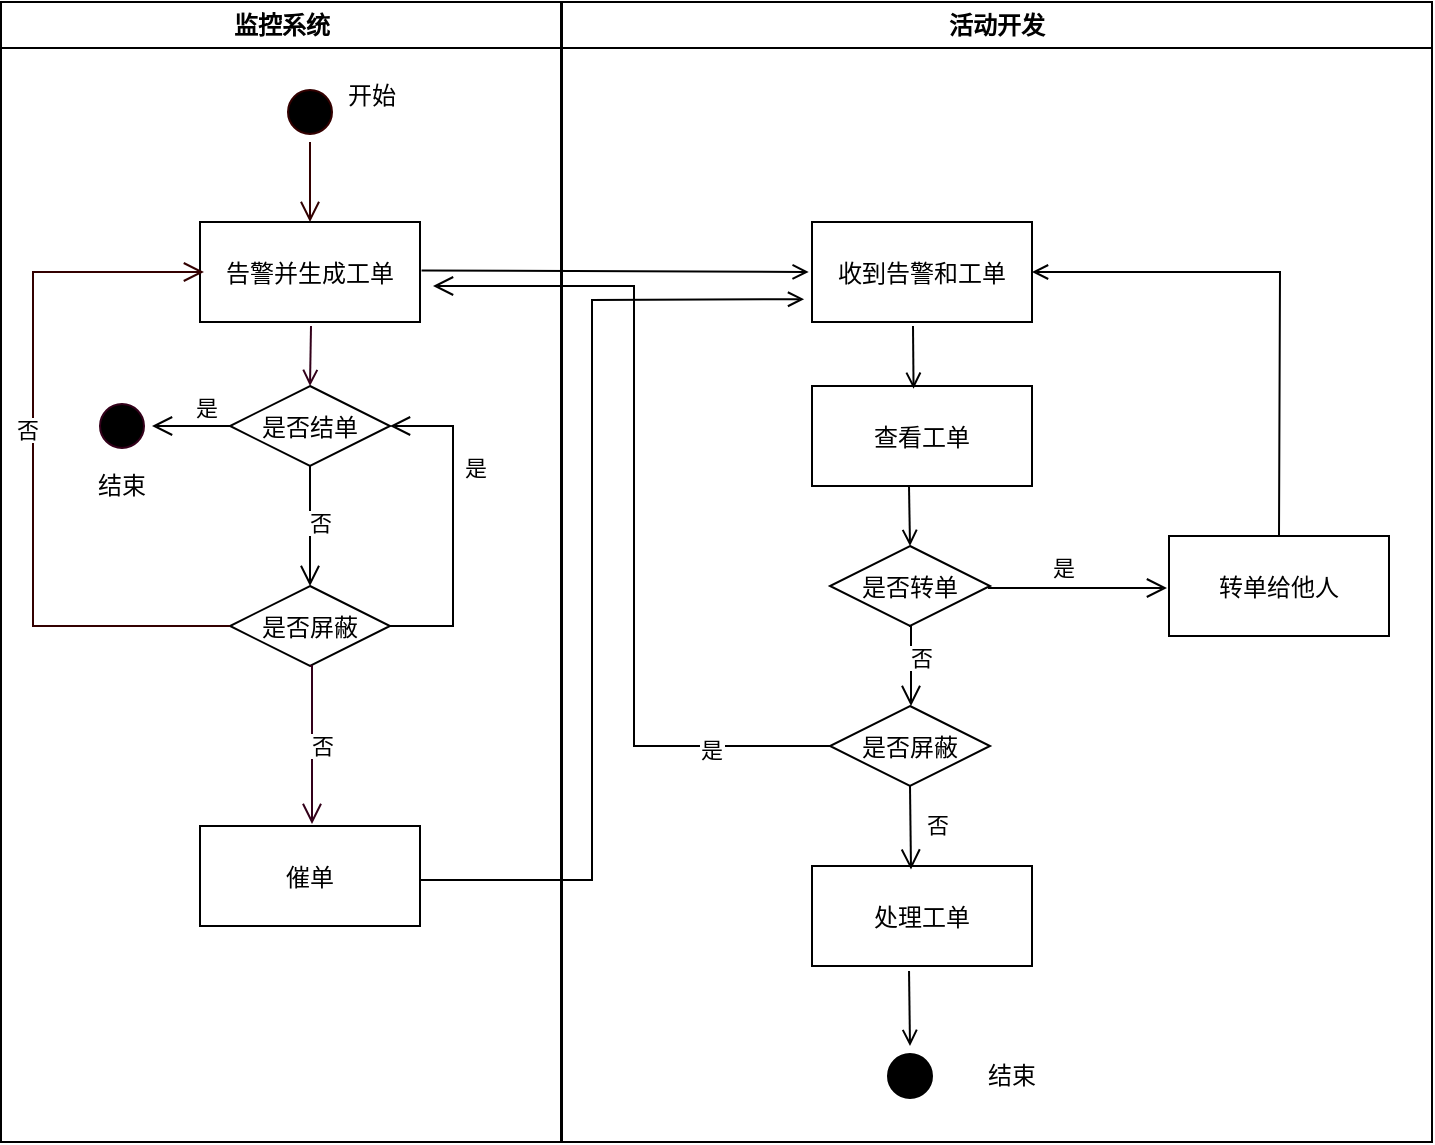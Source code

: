 <mxfile version="21.0.6" type="github">
  <diagram name="Page-1" id="e7e014a7-5840-1c2e-5031-d8a46d1fe8dd">
    <mxGraphModel dx="875" dy="484" grid="1" gridSize="10" guides="1" tooltips="1" connect="1" arrows="1" fold="1" page="1" pageScale="1" pageWidth="1169" pageHeight="826" background="none" math="0" shadow="0">
      <root>
        <mxCell id="0" />
        <mxCell id="1" parent="0" />
        <mxCell id="2" value="监控系统" style="swimlane;whiteSpace=wrap;startSize=23;" parent="1" vertex="1">
          <mxGeometry x="164.5" y="128" width="280" height="570" as="geometry" />
        </mxCell>
        <mxCell id="5" value="" style="ellipse;shape=startState;fillColor=#000000;strokeColor=#330000;" parent="2" vertex="1">
          <mxGeometry x="139.5" y="40" width="30" height="30" as="geometry" />
        </mxCell>
        <mxCell id="6" value="" style="edgeStyle=elbowEdgeStyle;elbow=horizontal;verticalAlign=bottom;endArrow=open;endSize=8;strokeColor=#330000;endFill=1;rounded=0" parent="2" source="5" target="7" edge="1">
          <mxGeometry x="139.5" y="40" as="geometry">
            <mxPoint x="154.5" y="110" as="targetPoint" />
          </mxGeometry>
        </mxCell>
        <mxCell id="7" value="告警并生成工单" style="" parent="2" vertex="1">
          <mxGeometry x="99.5" y="110" width="110" height="50" as="geometry" />
        </mxCell>
        <mxCell id="9" value="" style="endArrow=open;strokeColor=#33001A;endFill=1;rounded=0;entryX=0.5;entryY=0;entryDx=0;entryDy=0;" parent="2" target="6XRg9CFG3OLqOiXD3lJk-41" edge="1">
          <mxGeometry relative="1" as="geometry">
            <mxPoint x="155" y="162" as="sourcePoint" />
            <mxPoint x="155" y="220" as="targetPoint" />
          </mxGeometry>
        </mxCell>
        <mxCell id="10" value="催单" style="" parent="2" vertex="1">
          <mxGeometry x="99.5" y="412" width="110" height="50" as="geometry" />
        </mxCell>
        <mxCell id="6XRg9CFG3OLqOiXD3lJk-41" value="是否结单" style="rhombus;fillColor=#FFFFFF;strokeColor=#000000;" parent="2" vertex="1">
          <mxGeometry x="114.5" y="192" width="80" height="40" as="geometry" />
        </mxCell>
        <mxCell id="13" value="" style="ellipse;shape=startState;fillColor=#000000;strokeColor=#33001A;" parent="2" vertex="1">
          <mxGeometry x="45.5" y="197" width="30" height="30" as="geometry" />
        </mxCell>
        <mxCell id="22" value="是" style="edgeStyle=elbowEdgeStyle;elbow=horizontal;align=left;verticalAlign=bottom;endArrow=open;endSize=8;strokeColor=#000000;endFill=1;rounded=0;" parent="2" source="6XRg9CFG3OLqOiXD3lJk-41" target="13" edge="1">
          <mxGeometry x="-0.026" relative="1" as="geometry">
            <mxPoint x="95.5" y="305" as="targetPoint" />
            <Array as="points" />
            <mxPoint as="offset" />
          </mxGeometry>
        </mxCell>
        <mxCell id="6XRg9CFG3OLqOiXD3lJk-53" value="是否屏蔽" style="rhombus;fillColor=#FFFFFF;strokeColor=#000000;" parent="2" vertex="1">
          <mxGeometry x="114.5" y="292" width="80" height="40" as="geometry" />
        </mxCell>
        <mxCell id="6XRg9CFG3OLqOiXD3lJk-54" value="是" style="edgeStyle=elbowEdgeStyle;elbow=horizontal;align=left;verticalAlign=bottom;endArrow=open;endSize=8;strokeColor=#000000;endFill=1;rounded=0;" parent="2" source="6XRg9CFG3OLqOiXD3lJk-53" target="6XRg9CFG3OLqOiXD3lJk-41" edge="1">
          <mxGeometry x="0.245" y="-3" relative="1" as="geometry">
            <mxPoint x="245.5" y="202" as="targetPoint" />
            <Array as="points">
              <mxPoint x="226" y="252" />
            </Array>
            <mxPoint x="84.5" y="312" as="sourcePoint" />
            <mxPoint x="1" as="offset" />
          </mxGeometry>
        </mxCell>
        <mxCell id="6XRg9CFG3OLqOiXD3lJk-55" value="否" style="edgeStyle=elbowEdgeStyle;elbow=horizontal;align=left;verticalAlign=bottom;endArrow=open;endSize=8;strokeColor=#000000;endFill=1;rounded=0;exitX=0.5;exitY=1;exitDx=0;exitDy=0;" parent="2" source="6XRg9CFG3OLqOiXD3lJk-41" target="6XRg9CFG3OLqOiXD3lJk-53" edge="1">
          <mxGeometry x="0.245" y="-3" relative="1" as="geometry">
            <mxPoint x="55.5" y="222" as="targetPoint" />
            <Array as="points" />
            <mxPoint x="124.5" y="222" as="sourcePoint" />
            <mxPoint x="1" as="offset" />
          </mxGeometry>
        </mxCell>
        <mxCell id="6XRg9CFG3OLqOiXD3lJk-56" value="否" style="edgeStyle=elbowEdgeStyle;elbow=horizontal;align=left;verticalAlign=bottom;endArrow=open;endSize=8;strokeColor=#33001A;endFill=1;rounded=0;exitX=0.5;exitY=1;exitDx=0;exitDy=0;entryX=0.505;entryY=-0.02;entryDx=0;entryDy=0;entryPerimeter=0;" parent="2" source="6XRg9CFG3OLqOiXD3lJk-53" target="10" edge="1">
          <mxGeometry x="0.245" y="-3" relative="1" as="geometry">
            <mxPoint x="155.5" y="402" as="targetPoint" />
            <Array as="points">
              <mxPoint x="155.5" y="362" />
            </Array>
            <mxPoint x="124.5" y="222" as="sourcePoint" />
            <mxPoint x="1" as="offset" />
          </mxGeometry>
        </mxCell>
        <mxCell id="6XRg9CFG3OLqOiXD3lJk-78" value="否" style="edgeStyle=elbowEdgeStyle;elbow=horizontal;align=left;verticalAlign=bottom;endArrow=open;endSize=8;strokeColor=#330000;endFill=1;rounded=0;exitX=0;exitY=0.5;exitDx=0;exitDy=0;entryX=0.018;entryY=0.5;entryDx=0;entryDy=0;entryPerimeter=0;" parent="2" source="6XRg9CFG3OLqOiXD3lJk-53" target="7" edge="1">
          <mxGeometry x="0.044" y="11" relative="1" as="geometry">
            <mxPoint x="-94.5" y="102" as="targetPoint" />
            <Array as="points">
              <mxPoint x="16" y="222" />
            </Array>
            <mxPoint x="164.5" y="242" as="sourcePoint" />
            <mxPoint x="1" y="1" as="offset" />
          </mxGeometry>
        </mxCell>
        <mxCell id="6XRg9CFG3OLqOiXD3lJk-89" value="开始" style="text;html=1;strokeColor=none;fillColor=none;align=center;verticalAlign=middle;whiteSpace=wrap;rounded=0;" parent="2" vertex="1">
          <mxGeometry x="155.5" y="32" width="60" height="30" as="geometry" />
        </mxCell>
        <mxCell id="6XRg9CFG3OLqOiXD3lJk-90" value="结束" style="text;html=1;strokeColor=none;fillColor=none;align=center;verticalAlign=middle;whiteSpace=wrap;rounded=0;" parent="2" vertex="1">
          <mxGeometry x="30.5" y="227" width="60" height="30" as="geometry" />
        </mxCell>
        <mxCell id="3" value="活动开发" style="swimlane;whiteSpace=wrap;strokeColor=#000000;" parent="1" vertex="1">
          <mxGeometry x="445" y="128" width="435" height="570" as="geometry">
            <mxRectangle x="445" y="128" width="90" height="30" as="alternateBounds" />
          </mxGeometry>
        </mxCell>
        <mxCell id="15" value="收到告警和工单" style="" parent="3" vertex="1">
          <mxGeometry x="125" y="110" width="110" height="50" as="geometry" />
        </mxCell>
        <mxCell id="16" value="查看工单" style="" parent="3" vertex="1">
          <mxGeometry x="125" y="192" width="110" height="50" as="geometry" />
        </mxCell>
        <mxCell id="6XRg9CFG3OLqOiXD3lJk-63" value="" style="endArrow=open;strokeColor=#000000;endFill=1;rounded=0;entryX=0.498;entryY=0.028;entryDx=0;entryDy=0;entryPerimeter=0;" parent="3" edge="1">
          <mxGeometry relative="1" as="geometry">
            <mxPoint x="175.5" y="162" as="sourcePoint" />
            <mxPoint x="175.78" y="193.4" as="targetPoint" />
          </mxGeometry>
        </mxCell>
        <mxCell id="6XRg9CFG3OLqOiXD3lJk-64" value="" style="endArrow=open;strokeColor=#000000;endFill=1;rounded=0;entryX=0.5;entryY=0;entryDx=0;entryDy=0;" parent="3" target="6XRg9CFG3OLqOiXD3lJk-75" edge="1">
          <mxGeometry relative="1" as="geometry">
            <mxPoint x="173.5" y="242" as="sourcePoint" />
            <mxPoint x="176" y="282" as="targetPoint" />
          </mxGeometry>
        </mxCell>
        <mxCell id="6XRg9CFG3OLqOiXD3lJk-71" value="处理工单" style="" parent="3" vertex="1">
          <mxGeometry x="125" y="432" width="110" height="50" as="geometry" />
        </mxCell>
        <mxCell id="6XRg9CFG3OLqOiXD3lJk-74" value="是" style="edgeStyle=elbowEdgeStyle;elbow=horizontal;align=left;verticalAlign=bottom;endArrow=open;endSize=8;strokeColor=#000000;endFill=1;rounded=0;exitX=0;exitY=0.5;exitDx=0;exitDy=0;" parent="3" source="6XRg9CFG3OLqOiXD3lJk-79" edge="1">
          <mxGeometry x="-0.689" y="11" relative="1" as="geometry">
            <mxPoint x="-64.5" y="142" as="targetPoint" />
            <Array as="points">
              <mxPoint x="36" y="222" />
            </Array>
            <mxPoint x="85" y="372" as="sourcePoint" />
            <mxPoint as="offset" />
          </mxGeometry>
        </mxCell>
        <mxCell id="6XRg9CFG3OLqOiXD3lJk-75" value="是否转单" style="rhombus;fillColor=#FFFFFF;strokeColor=#000000;" parent="3" vertex="1">
          <mxGeometry x="134" y="272" width="80" height="40" as="geometry" />
        </mxCell>
        <mxCell id="6XRg9CFG3OLqOiXD3lJk-79" value="是否屏蔽" style="rhombus;fillColor=#FFFFFF;strokeColor=#000000;" parent="3" vertex="1">
          <mxGeometry x="134" y="352" width="80" height="40" as="geometry" />
        </mxCell>
        <mxCell id="6XRg9CFG3OLqOiXD3lJk-83" value="否" style="edgeStyle=elbowEdgeStyle;elbow=horizontal;align=left;verticalAlign=bottom;endArrow=open;endSize=8;strokeColor=#000000;endFill=1;rounded=0;exitX=0.5;exitY=1;exitDx=0;exitDy=0;entryX=0.5;entryY=0;entryDx=0;entryDy=0;" parent="3" target="6XRg9CFG3OLqOiXD3lJk-79" edge="1">
          <mxGeometry x="0.245" y="-3" relative="1" as="geometry">
            <mxPoint x="174.05" y="391" as="targetPoint" />
            <Array as="points">
              <mxPoint x="174.5" y="342" />
            </Array>
            <mxPoint x="173.5" y="312" as="sourcePoint" />
            <mxPoint x="1" as="offset" />
          </mxGeometry>
        </mxCell>
        <mxCell id="6XRg9CFG3OLqOiXD3lJk-84" value="否" style="edgeStyle=elbowEdgeStyle;elbow=horizontal;align=left;verticalAlign=bottom;endArrow=open;endSize=8;strokeColor=#000000;endFill=1;rounded=0;exitX=0.5;exitY=1;exitDx=0;exitDy=0;entryX=0.448;entryY=0.036;entryDx=0;entryDy=0;entryPerimeter=0;" parent="3" source="6XRg9CFG3OLqOiXD3lJk-79" target="6XRg9CFG3OLqOiXD3lJk-71" edge="1">
          <mxGeometry x="0.308" y="6" relative="1" as="geometry">
            <mxPoint x="174.5" y="472" as="targetPoint" />
            <Array as="points">
              <mxPoint x="174.5" y="432" />
            </Array>
            <mxPoint x="243.5" y="372" as="sourcePoint" />
            <mxPoint y="1" as="offset" />
          </mxGeometry>
        </mxCell>
        <mxCell id="6XRg9CFG3OLqOiXD3lJk-87" value="转单给他人" style="" parent="3" vertex="1">
          <mxGeometry x="303.5" y="267" width="110" height="50" as="geometry" />
        </mxCell>
        <mxCell id="6XRg9CFG3OLqOiXD3lJk-88" value="是" style="edgeStyle=elbowEdgeStyle;elbow=horizontal;align=left;verticalAlign=bottom;endArrow=open;endSize=8;strokeColor=#000000;endFill=1;rounded=0;exitX=1;exitY=0.5;exitDx=0;exitDy=0;" parent="3" edge="1">
          <mxGeometry x="-0.318" y="1" relative="1" as="geometry">
            <mxPoint x="302.5" y="293" as="targetPoint" />
            <Array as="points">
              <mxPoint x="262.5" y="303" />
            </Array>
            <mxPoint x="213" y="293" as="sourcePoint" />
            <mxPoint as="offset" />
          </mxGeometry>
        </mxCell>
        <mxCell id="6XRg9CFG3OLqOiXD3lJk-92" value="" style="ellipse;shape=startState;fillColor=#000000;strokeColor=#000000;" parent="3" vertex="1">
          <mxGeometry x="159" y="522" width="30" height="30" as="geometry" />
        </mxCell>
        <mxCell id="6XRg9CFG3OLqOiXD3lJk-94" value="" style="endArrow=open;strokeColor=#000000;endFill=1;rounded=0;exitX=0.441;exitY=1.049;exitDx=0;exitDy=0;exitPerimeter=0;" parent="3" source="6XRg9CFG3OLqOiXD3lJk-71" target="6XRg9CFG3OLqOiXD3lJk-92" edge="1">
          <mxGeometry relative="1" as="geometry">
            <mxPoint x="475" y="522.4" as="sourcePoint" />
            <mxPoint x="667.04" y="232.0" as="targetPoint" />
            <Array as="points" />
          </mxGeometry>
        </mxCell>
        <mxCell id="6XRg9CFG3OLqOiXD3lJk-96" value="结束" style="text;html=1;strokeColor=none;fillColor=none;align=center;verticalAlign=middle;whiteSpace=wrap;rounded=0;" parent="3" vertex="1">
          <mxGeometry x="195" y="522" width="60" height="30" as="geometry" />
        </mxCell>
        <mxCell id="n01RKi6PMIi4EsNenSNZ-23" value="" style="endArrow=open;strokeColor=#000000;endFill=1;rounded=0;entryX=1;entryY=0.5;entryDx=0;entryDy=0;exitX=0.5;exitY=0;exitDx=0;exitDy=0;" edge="1" parent="3" source="6XRg9CFG3OLqOiXD3lJk-87" target="15">
          <mxGeometry relative="1" as="geometry">
            <mxPoint x="183.5" y="252" as="sourcePoint" />
            <mxPoint x="184" y="282" as="targetPoint" />
            <Array as="points">
              <mxPoint x="359" y="135" />
            </Array>
          </mxGeometry>
        </mxCell>
        <mxCell id="20" value="" style="endArrow=open;strokeColor=#000000;endFill=1;rounded=0;entryX=-0.015;entryY=0.5;entryDx=0;entryDy=0;entryPerimeter=0;exitX=1.007;exitY=0.484;exitDx=0;exitDy=0;exitPerimeter=0;" parent="1" source="7" target="15" edge="1">
          <mxGeometry relative="1" as="geometry">
            <mxPoint x="335" y="263" as="sourcePoint" />
            <mxPoint x="465" y="263" as="targetPoint" />
          </mxGeometry>
        </mxCell>
        <mxCell id="6XRg9CFG3OLqOiXD3lJk-65" value="" style="endArrow=open;strokeColor=#000000;endFill=1;rounded=0;exitX=1;exitY=0.54;exitDx=0;exitDy=0;exitPerimeter=0;entryX=-0.036;entryY=0.772;entryDx=0;entryDy=0;entryPerimeter=0;" parent="1" source="10" target="15" edge="1">
          <mxGeometry relative="1" as="geometry">
            <mxPoint x="404.77" y="292.2" as="sourcePoint" />
            <mxPoint x="490" y="290" as="targetPoint" />
            <Array as="points">
              <mxPoint x="460" y="567" />
              <mxPoint x="460" y="420" />
              <mxPoint x="460" y="277" />
            </Array>
          </mxGeometry>
        </mxCell>
      </root>
    </mxGraphModel>
  </diagram>
</mxfile>
